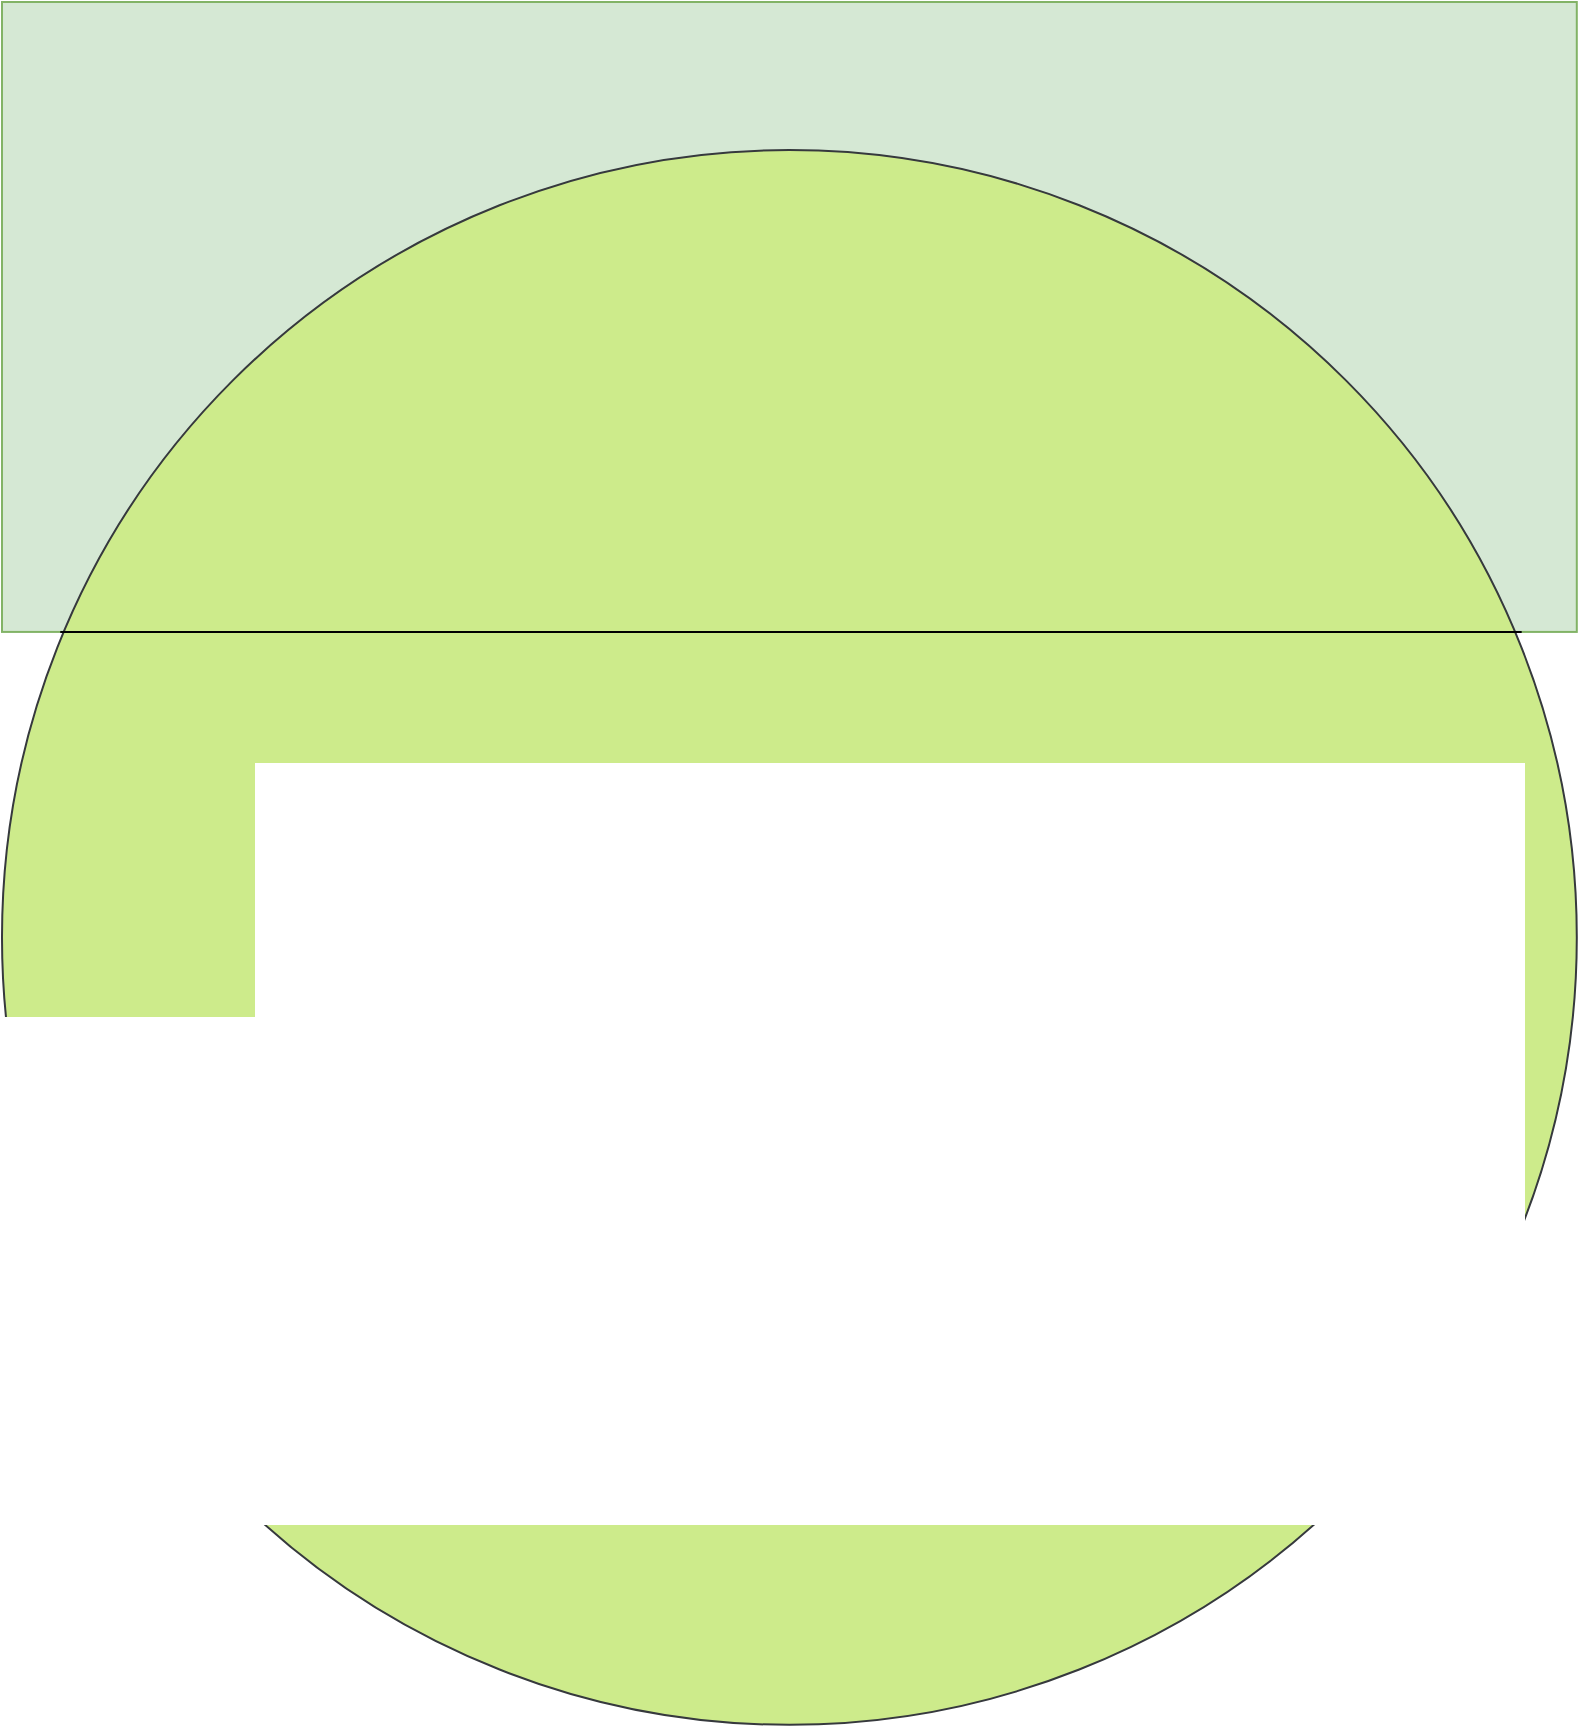 <mxfile version="22.1.21" type="github">
  <diagram name="Page-1" id="8oL-0W5mN_9sOhNC9saK">
    <mxGraphModel dx="1434" dy="792" grid="1" gridSize="10" guides="1" tooltips="1" connect="1" arrows="1" fold="1" page="1" pageScale="1" pageWidth="1169" pageHeight="827" math="0" shadow="0">
      <root>
        <mxCell id="0" />
        <mxCell id="1" parent="0" />
        <mxCell id="4mZQjoWjkOcpq9uiOIkF-7" value="" style="rounded=0;whiteSpace=wrap;html=1;fillColor=#d5e8d4;strokeColor=#82b366;" vertex="1" parent="1">
          <mxGeometry width="787.4" height="314.96" as="geometry" />
        </mxCell>
        <mxCell id="4mZQjoWjkOcpq9uiOIkF-11" value="" style="ellipse;whiteSpace=wrap;html=1;aspect=fixed;fillColor=#cdeb8b;strokeColor=#36393d;" vertex="1" parent="1">
          <mxGeometry x="7.105e-15" y="74" width="787.4" height="787.41" as="geometry" />
        </mxCell>
        <mxCell id="4mZQjoWjkOcpq9uiOIkF-19" value="" style="endArrow=none;html=1;rounded=0;exitX=0.037;exitY=0.306;exitDx=0;exitDy=0;exitPerimeter=0;entryX=0.965;entryY=0.306;entryDx=0;entryDy=0;entryPerimeter=0;" edge="1" parent="1" source="4mZQjoWjkOcpq9uiOIkF-11" target="4mZQjoWjkOcpq9uiOIkF-11">
          <mxGeometry width="50" height="50" relative="1" as="geometry">
            <mxPoint x="390" y="330" as="sourcePoint" />
            <mxPoint x="440" y="280" as="targetPoint" />
          </mxGeometry>
        </mxCell>
      </root>
    </mxGraphModel>
  </diagram>
</mxfile>
